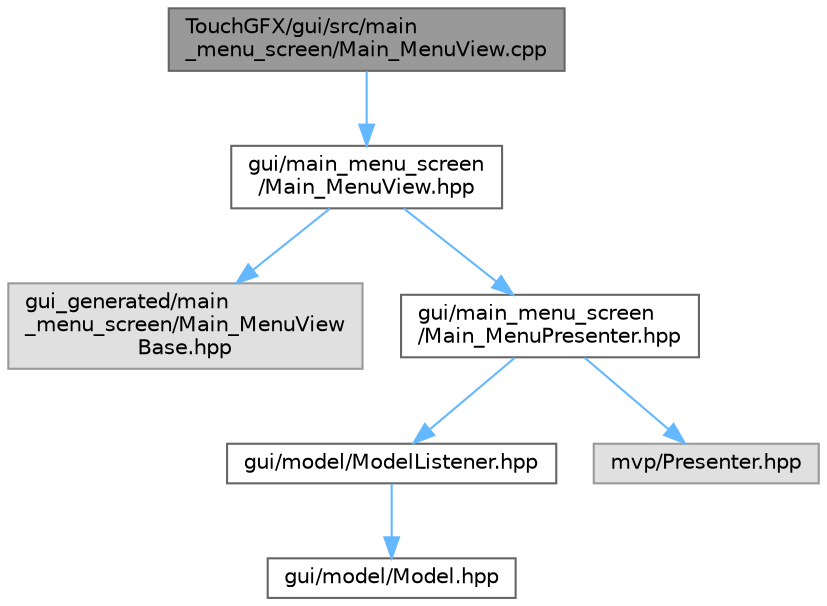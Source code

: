 digraph "TouchGFX/gui/src/main_menu_screen/Main_MenuView.cpp"
{
 // LATEX_PDF_SIZE
  bgcolor="transparent";
  edge [fontname=Helvetica,fontsize=10,labelfontname=Helvetica,labelfontsize=10];
  node [fontname=Helvetica,fontsize=10,shape=box,height=0.2,width=0.4];
  Node1 [id="Node000001",label="TouchGFX/gui/src/main\l_menu_screen/Main_MenuView.cpp",height=0.2,width=0.4,color="gray40", fillcolor="grey60", style="filled", fontcolor="black",tooltip=" "];
  Node1 -> Node2 [id="edge1_Node000001_Node000002",color="steelblue1",style="solid",tooltip=" "];
  Node2 [id="Node000002",label="gui/main_menu_screen\l/Main_MenuView.hpp",height=0.2,width=0.4,color="grey40", fillcolor="white", style="filled",URL="$_main___menu_view_8hpp.html",tooltip=" "];
  Node2 -> Node3 [id="edge2_Node000002_Node000003",color="steelblue1",style="solid",tooltip=" "];
  Node3 [id="Node000003",label="gui_generated/main\l_menu_screen/Main_MenuView\lBase.hpp",height=0.2,width=0.4,color="grey60", fillcolor="#E0E0E0", style="filled",tooltip=" "];
  Node2 -> Node4 [id="edge3_Node000002_Node000004",color="steelblue1",style="solid",tooltip=" "];
  Node4 [id="Node000004",label="gui/main_menu_screen\l/Main_MenuPresenter.hpp",height=0.2,width=0.4,color="grey40", fillcolor="white", style="filled",URL="$_main___menu_presenter_8hpp.html",tooltip=" "];
  Node4 -> Node5 [id="edge4_Node000004_Node000005",color="steelblue1",style="solid",tooltip=" "];
  Node5 [id="Node000005",label="gui/model/ModelListener.hpp",height=0.2,width=0.4,color="grey40", fillcolor="white", style="filled",URL="$_model_listener_8hpp.html",tooltip=" "];
  Node5 -> Node6 [id="edge5_Node000005_Node000006",color="steelblue1",style="solid",tooltip=" "];
  Node6 [id="Node000006",label="gui/model/Model.hpp",height=0.2,width=0.4,color="grey40", fillcolor="white", style="filled",URL="$_model_8hpp.html",tooltip=" "];
  Node4 -> Node7 [id="edge6_Node000004_Node000007",color="steelblue1",style="solid",tooltip=" "];
  Node7 [id="Node000007",label="mvp/Presenter.hpp",height=0.2,width=0.4,color="grey60", fillcolor="#E0E0E0", style="filled",tooltip=" "];
}
